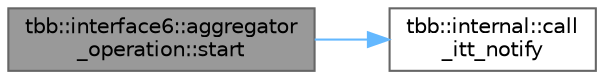 digraph "tbb::interface6::aggregator_operation::start"
{
 // LATEX_PDF_SIZE
  bgcolor="transparent";
  edge [fontname=Helvetica,fontsize=10,labelfontname=Helvetica,labelfontsize=10];
  node [fontname=Helvetica,fontsize=10,shape=box,height=0.2,width=0.4];
  rankdir="LR";
  Node1 [id="Node000001",label="tbb::interface6::aggregator\l_operation::start",height=0.2,width=0.4,color="gray40", fillcolor="grey60", style="filled", fontcolor="black",tooltip="Call start before handling this operation"];
  Node1 -> Node2 [id="edge2_Node000001_Node000002",color="steelblue1",style="solid",tooltip=" "];
  Node2 [id="Node000002",label="tbb::internal::call\l_itt_notify",height=0.2,width=0.4,color="grey40", fillcolor="white", style="filled",URL="$namespacetbb_1_1internal.html#ae998b9627068b137cb2047f9979fc9c1",tooltip=" "];
}
